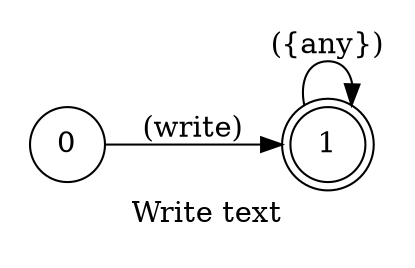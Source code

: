 digraph Write {
    id="write";
    label="Write text";
    lang="en-US";
    langName="English";
    pad="0.2";
    rankdir=LR;
    node[shape=doublecircle]; 1;
    node[shape=circle];

    0 -> 1 [label="(write)"];
    1 -> 1 [label="({any})", store=text];

    title="Write text";
    desc="Write some text in the editor";
}